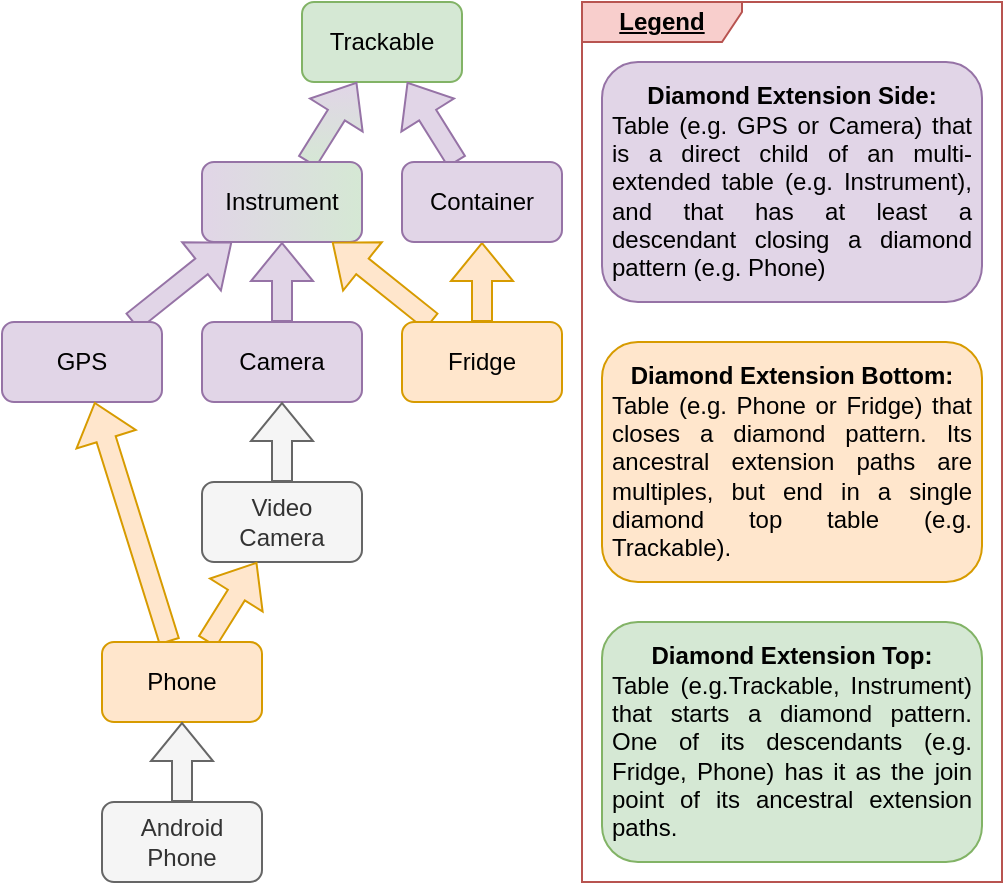 <mxfile version="20.2.3" type="device"><diagram id="ika1EVJG2z8I7qkF78cR" name="Pagina-1"><mxGraphModel dx="1082" dy="743" grid="1" gridSize="10" guides="1" tooltips="1" connect="1" arrows="1" fold="1" page="1" pageScale="1" pageWidth="827" pageHeight="1169" math="0" shadow="0"><root><mxCell id="0"/><mxCell id="1" parent="0"/><mxCell id="o2HjZ5lLQBwJmM5MCi94-1" value="Trackable" style="rounded=1;whiteSpace=wrap;html=1;fillColor=#D5E8D4;strokeColor=#82b366;" vertex="1" parent="1"><mxGeometry x="220" y="240" width="80" height="40" as="geometry"/></mxCell><mxCell id="o2HjZ5lLQBwJmM5MCi94-11" style="edgeStyle=none;shape=flexArrow;rounded=0;orthogonalLoop=1;jettySize=auto;html=1;endArrow=block;endFill=0;fillColor=#e1d5e7;strokeColor=#9673a6;" edge="1" parent="1" source="o2HjZ5lLQBwJmM5MCi94-2" target="o2HjZ5lLQBwJmM5MCi94-8"><mxGeometry relative="1" as="geometry"/></mxCell><mxCell id="o2HjZ5lLQBwJmM5MCi94-2" value="GPS" style="rounded=1;whiteSpace=wrap;html=1;fillColor=#e1d5e7;strokeColor=#9673a6;" vertex="1" parent="1"><mxGeometry x="70" y="400" width="80" height="40" as="geometry"/></mxCell><mxCell id="o2HjZ5lLQBwJmM5MCi94-10" style="edgeStyle=none;shape=flexArrow;rounded=0;orthogonalLoop=1;jettySize=auto;html=1;endArrow=block;endFill=0;fillColor=#e1d5e7;strokeColor=#9673a6;gradientColor=#D5E8D4;" edge="1" parent="1" source="o2HjZ5lLQBwJmM5MCi94-8" target="o2HjZ5lLQBwJmM5MCi94-1"><mxGeometry relative="1" as="geometry"/></mxCell><mxCell id="o2HjZ5lLQBwJmM5MCi94-8" value="Instrument" style="rounded=1;whiteSpace=wrap;html=1;fillColor=#e1d5e7;strokeColor=#9673a6;gradientColor=#D5E8D4;gradientDirection=east;gradientSteps=2;" vertex="1" parent="1"><mxGeometry x="170" y="320" width="80" height="40" as="geometry"/></mxCell><mxCell id="o2HjZ5lLQBwJmM5MCi94-13" style="edgeStyle=none;shape=flexArrow;rounded=0;orthogonalLoop=1;jettySize=auto;html=1;endArrow=block;endFill=0;fillColor=#e1d5e7;strokeColor=#9673a6;" edge="1" parent="1" source="o2HjZ5lLQBwJmM5MCi94-12" target="o2HjZ5lLQBwJmM5MCi94-8"><mxGeometry relative="1" as="geometry"/></mxCell><mxCell id="o2HjZ5lLQBwJmM5MCi94-12" value="Camera" style="rounded=1;whiteSpace=wrap;html=1;fillColor=#e1d5e7;strokeColor=#9673a6;" vertex="1" parent="1"><mxGeometry x="170" y="400" width="80" height="40" as="geometry"/></mxCell><mxCell id="o2HjZ5lLQBwJmM5MCi94-15" style="edgeStyle=none;shape=flexArrow;rounded=0;orthogonalLoop=1;jettySize=auto;html=1;endArrow=block;endFill=0;fillColor=#f5f5f5;strokeColor=#666666;" edge="1" parent="1" source="o2HjZ5lLQBwJmM5MCi94-14" target="o2HjZ5lLQBwJmM5MCi94-12"><mxGeometry relative="1" as="geometry"/></mxCell><mxCell id="o2HjZ5lLQBwJmM5MCi94-14" value="Video&lt;br&gt;Camera" style="rounded=1;whiteSpace=wrap;html=1;fillColor=#f5f5f5;fontColor=#333333;strokeColor=#666666;" vertex="1" parent="1"><mxGeometry x="170" y="480" width="80" height="40" as="geometry"/></mxCell><mxCell id="o2HjZ5lLQBwJmM5MCi94-17" style="edgeStyle=none;shape=flexArrow;rounded=0;orthogonalLoop=1;jettySize=auto;html=1;endArrow=block;endFill=0;fillColor=#ffe6cc;strokeColor=#d79b00;" edge="1" parent="1" source="o2HjZ5lLQBwJmM5MCi94-16" target="o2HjZ5lLQBwJmM5MCi94-2"><mxGeometry relative="1" as="geometry"/></mxCell><mxCell id="o2HjZ5lLQBwJmM5MCi94-18" style="edgeStyle=none;shape=flexArrow;rounded=0;orthogonalLoop=1;jettySize=auto;html=1;endArrow=block;endFill=0;fillColor=#ffe6cc;strokeColor=#d79b00;" edge="1" parent="1" source="o2HjZ5lLQBwJmM5MCi94-16" target="o2HjZ5lLQBwJmM5MCi94-14"><mxGeometry relative="1" as="geometry"/></mxCell><mxCell id="o2HjZ5lLQBwJmM5MCi94-16" value="Phone" style="rounded=1;whiteSpace=wrap;html=1;fillColor=#ffe6cc;strokeColor=#d79b00;" vertex="1" parent="1"><mxGeometry x="120" y="560" width="80" height="40" as="geometry"/></mxCell><mxCell id="o2HjZ5lLQBwJmM5MCi94-20" style="edgeStyle=none;shape=flexArrow;rounded=0;orthogonalLoop=1;jettySize=auto;html=1;endArrow=block;endFill=0;fillColor=#f5f5f5;strokeColor=#666666;" edge="1" parent="1" source="o2HjZ5lLQBwJmM5MCi94-19" target="o2HjZ5lLQBwJmM5MCi94-16"><mxGeometry relative="1" as="geometry"/></mxCell><mxCell id="o2HjZ5lLQBwJmM5MCi94-19" value="Android&lt;br&gt;Phone" style="rounded=1;whiteSpace=wrap;html=1;fillColor=#f5f5f5;fontColor=#333333;strokeColor=#666666;" vertex="1" parent="1"><mxGeometry x="120" y="640" width="80" height="40" as="geometry"/></mxCell><mxCell id="o2HjZ5lLQBwJmM5MCi94-24" style="edgeStyle=none;shape=flexArrow;rounded=0;orthogonalLoop=1;jettySize=auto;html=1;endArrow=block;endFill=0;fillColor=#ffe6cc;strokeColor=#d79b00;" edge="1" parent="1" source="o2HjZ5lLQBwJmM5MCi94-21" target="o2HjZ5lLQBwJmM5MCi94-22"><mxGeometry relative="1" as="geometry"/></mxCell><mxCell id="o2HjZ5lLQBwJmM5MCi94-25" style="edgeStyle=none;shape=flexArrow;rounded=0;orthogonalLoop=1;jettySize=auto;html=1;endArrow=block;endFill=0;fillColor=#ffe6cc;strokeColor=#d79b00;" edge="1" parent="1" source="o2HjZ5lLQBwJmM5MCi94-21" target="o2HjZ5lLQBwJmM5MCi94-8"><mxGeometry relative="1" as="geometry"/></mxCell><mxCell id="o2HjZ5lLQBwJmM5MCi94-21" value="Fridge" style="rounded=1;whiteSpace=wrap;html=1;fillColor=#ffe6cc;strokeColor=#d79b00;" vertex="1" parent="1"><mxGeometry x="270" y="400" width="80" height="40" as="geometry"/></mxCell><mxCell id="o2HjZ5lLQBwJmM5MCi94-23" style="edgeStyle=none;shape=flexArrow;rounded=0;orthogonalLoop=1;jettySize=auto;html=1;endArrow=block;endFill=0;fillColor=#e1d5e7;strokeColor=#9673a6;" edge="1" parent="1" source="o2HjZ5lLQBwJmM5MCi94-22" target="o2HjZ5lLQBwJmM5MCi94-1"><mxGeometry relative="1" as="geometry"/></mxCell><mxCell id="o2HjZ5lLQBwJmM5MCi94-22" value="Container" style="rounded=1;whiteSpace=wrap;html=1;fillColor=#e1d5e7;strokeColor=#9673a6;" vertex="1" parent="1"><mxGeometry x="270" y="320" width="80" height="40" as="geometry"/></mxCell><mxCell id="o2HjZ5lLQBwJmM5MCi94-26" value="&lt;b&gt;&lt;u&gt;Legend&lt;/u&gt;&lt;/b&gt;" style="shape=umlFrame;whiteSpace=wrap;html=1;width=80;height=20;fillColor=#f8cecc;strokeColor=#b85450;" vertex="1" parent="1"><mxGeometry x="360" y="240" width="210" height="440" as="geometry"/></mxCell><mxCell id="o2HjZ5lLQBwJmM5MCi94-28" value="&lt;b&gt;Diamond Extension Side:&lt;/b&gt;&lt;div style=&quot;text-align: justify;&quot;&gt;&lt;span style=&quot;background-color: initial;&quot;&gt;Table (e.g. GPS or Camera) that is a direct child of an multi-extended table (e.g. Instrument), and that has at least a descendant closing a diamond pattern (e.g. Phone)&lt;/span&gt;&lt;/div&gt;" style="rounded=1;whiteSpace=wrap;html=1;fillColor=#e1d5e7;strokeColor=#9673a6;spacing=6;" vertex="1" parent="1"><mxGeometry x="370" y="270" width="190" height="120" as="geometry"/></mxCell><mxCell id="o2HjZ5lLQBwJmM5MCi94-29" value="&lt;b&gt;Diamond Extension Bottom:&lt;/b&gt;&lt;div style=&quot;text-align: justify;&quot;&gt;&lt;span style=&quot;background-color: initial;&quot;&gt;Table (e.g. Phone or Fridge) that closes a diamond pattern. Its ancestral extension paths are multiples, but end in a single diamond top table (e.g. Trackable).&lt;/span&gt;&lt;/div&gt;" style="rounded=1;whiteSpace=wrap;html=1;fillColor=#ffe6cc;strokeColor=#d79b00;spacing=6;" vertex="1" parent="1"><mxGeometry x="370" y="410" width="190" height="120" as="geometry"/></mxCell><mxCell id="o2HjZ5lLQBwJmM5MCi94-30" value="&lt;b&gt;Diamond Extension Top:&lt;/b&gt;&lt;div style=&quot;text-align: justify;&quot;&gt;&lt;span style=&quot;background-color: initial;&quot;&gt;Table (e.g.Trackable, Instrument) that starts a diamond pattern. One of its descendants (e.g. Fridge, Phone) has it as the join point of its ancestral extension paths.&lt;/span&gt;&lt;/div&gt;" style="rounded=1;whiteSpace=wrap;html=1;fillColor=#d5e8d4;strokeColor=#82b366;spacing=6;" vertex="1" parent="1"><mxGeometry x="370" y="550" width="190" height="120" as="geometry"/></mxCell></root></mxGraphModel></diagram></mxfile>